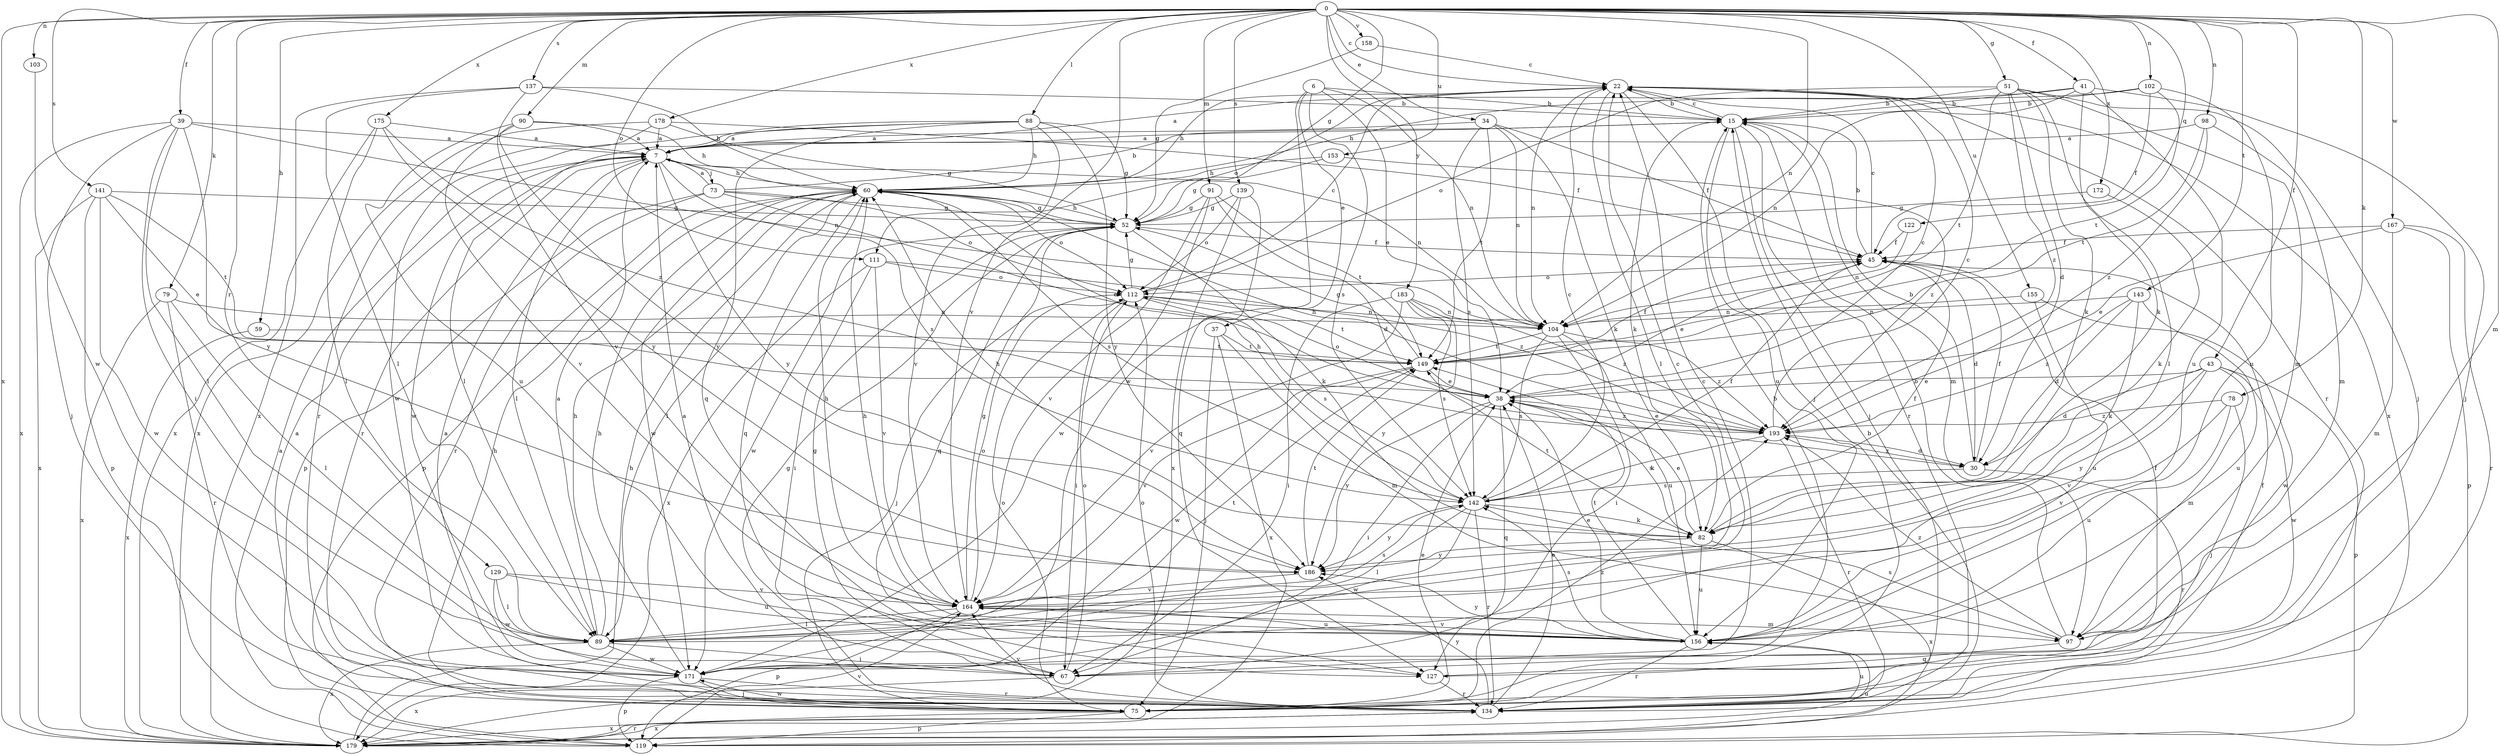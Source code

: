 strict digraph  {
0;
6;
7;
15;
22;
30;
34;
37;
38;
39;
41;
43;
45;
51;
52;
59;
60;
67;
73;
75;
78;
79;
82;
88;
89;
90;
91;
97;
98;
102;
103;
104;
111;
112;
119;
122;
127;
129;
134;
137;
139;
141;
142;
143;
149;
153;
155;
156;
158;
164;
167;
171;
172;
175;
178;
179;
183;
186;
193;
0 -> 22  [label=c];
0 -> 34  [label=e];
0 -> 39  [label=f];
0 -> 41  [label=f];
0 -> 43  [label=f];
0 -> 51  [label=g];
0 -> 52  [label=g];
0 -> 59  [label=h];
0 -> 78  [label=k];
0 -> 79  [label=k];
0 -> 88  [label=l];
0 -> 90  [label=m];
0 -> 91  [label=m];
0 -> 97  [label=m];
0 -> 98  [label=n];
0 -> 102  [label=n];
0 -> 103  [label=n];
0 -> 104  [label=n];
0 -> 111  [label=o];
0 -> 122  [label=q];
0 -> 129  [label=r];
0 -> 137  [label=s];
0 -> 139  [label=s];
0 -> 141  [label=s];
0 -> 143  [label=t];
0 -> 153  [label=u];
0 -> 155  [label=u];
0 -> 158  [label=v];
0 -> 164  [label=v];
0 -> 167  [label=w];
0 -> 172  [label=x];
0 -> 175  [label=x];
0 -> 178  [label=x];
0 -> 179  [label=x];
0 -> 183  [label=y];
6 -> 15  [label=b];
6 -> 37  [label=e];
6 -> 38  [label=e];
6 -> 104  [label=n];
6 -> 142  [label=s];
6 -> 171  [label=w];
7 -> 60  [label=h];
7 -> 73  [label=j];
7 -> 89  [label=l];
7 -> 104  [label=n];
7 -> 134  [label=r];
7 -> 142  [label=s];
7 -> 171  [label=w];
7 -> 186  [label=y];
15 -> 7  [label=a];
15 -> 22  [label=c];
15 -> 75  [label=j];
15 -> 82  [label=k];
15 -> 97  [label=m];
15 -> 134  [label=r];
15 -> 156  [label=u];
22 -> 15  [label=b];
22 -> 60  [label=h];
22 -> 75  [label=j];
22 -> 89  [label=l];
22 -> 104  [label=n];
22 -> 111  [label=o];
22 -> 134  [label=r];
22 -> 179  [label=x];
30 -> 15  [label=b];
30 -> 45  [label=f];
30 -> 134  [label=r];
30 -> 142  [label=s];
30 -> 193  [label=z];
34 -> 7  [label=a];
34 -> 45  [label=f];
34 -> 82  [label=k];
34 -> 104  [label=n];
34 -> 142  [label=s];
34 -> 149  [label=t];
37 -> 75  [label=j];
37 -> 97  [label=m];
37 -> 149  [label=t];
37 -> 179  [label=x];
38 -> 22  [label=c];
38 -> 67  [label=i];
38 -> 82  [label=k];
38 -> 112  [label=o];
38 -> 127  [label=q];
38 -> 186  [label=y];
38 -> 193  [label=z];
39 -> 7  [label=a];
39 -> 67  [label=i];
39 -> 75  [label=j];
39 -> 89  [label=l];
39 -> 104  [label=n];
39 -> 179  [label=x];
39 -> 186  [label=y];
41 -> 15  [label=b];
41 -> 60  [label=h];
41 -> 75  [label=j];
41 -> 82  [label=k];
41 -> 104  [label=n];
41 -> 156  [label=u];
43 -> 30  [label=d];
43 -> 38  [label=e];
43 -> 97  [label=m];
43 -> 119  [label=p];
43 -> 164  [label=v];
43 -> 171  [label=w];
43 -> 186  [label=y];
45 -> 15  [label=b];
45 -> 22  [label=c];
45 -> 30  [label=d];
45 -> 38  [label=e];
45 -> 112  [label=o];
51 -> 15  [label=b];
51 -> 30  [label=d];
51 -> 75  [label=j];
51 -> 82  [label=k];
51 -> 89  [label=l];
51 -> 97  [label=m];
51 -> 112  [label=o];
51 -> 149  [label=t];
51 -> 193  [label=z];
52 -> 45  [label=f];
52 -> 60  [label=h];
52 -> 82  [label=k];
52 -> 127  [label=q];
52 -> 171  [label=w];
59 -> 149  [label=t];
59 -> 179  [label=x];
60 -> 52  [label=g];
60 -> 89  [label=l];
60 -> 112  [label=o];
60 -> 119  [label=p];
60 -> 127  [label=q];
60 -> 142  [label=s];
60 -> 171  [label=w];
67 -> 7  [label=a];
67 -> 15  [label=b];
67 -> 22  [label=c];
67 -> 52  [label=g];
67 -> 112  [label=o];
67 -> 179  [label=x];
73 -> 7  [label=a];
73 -> 15  [label=b];
73 -> 38  [label=e];
73 -> 52  [label=g];
73 -> 112  [label=o];
73 -> 119  [label=p];
73 -> 134  [label=r];
75 -> 7  [label=a];
75 -> 38  [label=e];
75 -> 60  [label=h];
75 -> 112  [label=o];
75 -> 119  [label=p];
75 -> 171  [label=w];
75 -> 179  [label=x];
75 -> 193  [label=z];
78 -> 75  [label=j];
78 -> 156  [label=u];
78 -> 164  [label=v];
78 -> 193  [label=z];
79 -> 89  [label=l];
79 -> 104  [label=n];
79 -> 134  [label=r];
79 -> 179  [label=x];
82 -> 38  [label=e];
82 -> 45  [label=f];
82 -> 60  [label=h];
82 -> 149  [label=t];
82 -> 156  [label=u];
82 -> 179  [label=x];
82 -> 186  [label=y];
88 -> 7  [label=a];
88 -> 52  [label=g];
88 -> 60  [label=h];
88 -> 89  [label=l];
88 -> 127  [label=q];
88 -> 164  [label=v];
88 -> 171  [label=w];
88 -> 186  [label=y];
89 -> 7  [label=a];
89 -> 22  [label=c];
89 -> 60  [label=h];
89 -> 67  [label=i];
89 -> 149  [label=t];
89 -> 171  [label=w];
89 -> 179  [label=x];
90 -> 7  [label=a];
90 -> 60  [label=h];
90 -> 156  [label=u];
90 -> 164  [label=v];
90 -> 186  [label=y];
91 -> 30  [label=d];
91 -> 52  [label=g];
91 -> 149  [label=t];
91 -> 164  [label=v];
91 -> 171  [label=w];
97 -> 15  [label=b];
97 -> 127  [label=q];
97 -> 142  [label=s];
97 -> 193  [label=z];
98 -> 7  [label=a];
98 -> 97  [label=m];
98 -> 149  [label=t];
98 -> 193  [label=z];
102 -> 7  [label=a];
102 -> 15  [label=b];
102 -> 45  [label=f];
102 -> 149  [label=t];
102 -> 156  [label=u];
103 -> 171  [label=w];
104 -> 67  [label=i];
104 -> 142  [label=s];
104 -> 149  [label=t];
104 -> 156  [label=u];
104 -> 193  [label=z];
111 -> 67  [label=i];
111 -> 112  [label=o];
111 -> 164  [label=v];
111 -> 179  [label=x];
111 -> 193  [label=z];
112 -> 22  [label=c];
112 -> 52  [label=g];
112 -> 67  [label=i];
112 -> 75  [label=j];
112 -> 104  [label=n];
112 -> 142  [label=s];
112 -> 149  [label=t];
119 -> 7  [label=a];
119 -> 15  [label=b];
119 -> 164  [label=v];
122 -> 45  [label=f];
122 -> 104  [label=n];
127 -> 45  [label=f];
127 -> 134  [label=r];
129 -> 89  [label=l];
129 -> 156  [label=u];
129 -> 164  [label=v];
129 -> 171  [label=w];
134 -> 7  [label=a];
134 -> 38  [label=e];
134 -> 45  [label=f];
134 -> 52  [label=g];
134 -> 112  [label=o];
134 -> 156  [label=u];
134 -> 164  [label=v];
134 -> 179  [label=x];
134 -> 186  [label=y];
137 -> 15  [label=b];
137 -> 60  [label=h];
137 -> 89  [label=l];
137 -> 164  [label=v];
137 -> 179  [label=x];
139 -> 52  [label=g];
139 -> 112  [label=o];
139 -> 127  [label=q];
139 -> 179  [label=x];
141 -> 38  [label=e];
141 -> 52  [label=g];
141 -> 119  [label=p];
141 -> 149  [label=t];
141 -> 171  [label=w];
141 -> 179  [label=x];
142 -> 22  [label=c];
142 -> 45  [label=f];
142 -> 60  [label=h];
142 -> 82  [label=k];
142 -> 89  [label=l];
142 -> 134  [label=r];
142 -> 171  [label=w];
142 -> 186  [label=y];
143 -> 30  [label=d];
143 -> 82  [label=k];
143 -> 104  [label=n];
143 -> 156  [label=u];
143 -> 193  [label=z];
149 -> 38  [label=e];
149 -> 45  [label=f];
149 -> 52  [label=g];
149 -> 164  [label=v];
149 -> 171  [label=w];
153 -> 52  [label=g];
153 -> 60  [label=h];
153 -> 193  [label=z];
155 -> 104  [label=n];
155 -> 156  [label=u];
155 -> 171  [label=w];
156 -> 38  [label=e];
156 -> 60  [label=h];
156 -> 134  [label=r];
156 -> 142  [label=s];
156 -> 149  [label=t];
156 -> 164  [label=v];
156 -> 186  [label=y];
158 -> 22  [label=c];
158 -> 52  [label=g];
164 -> 52  [label=g];
164 -> 60  [label=h];
164 -> 89  [label=l];
164 -> 97  [label=m];
164 -> 112  [label=o];
164 -> 119  [label=p];
164 -> 142  [label=s];
164 -> 156  [label=u];
167 -> 38  [label=e];
167 -> 45  [label=f];
167 -> 97  [label=m];
167 -> 119  [label=p];
167 -> 134  [label=r];
171 -> 60  [label=h];
171 -> 75  [label=j];
171 -> 119  [label=p];
171 -> 134  [label=r];
172 -> 52  [label=g];
172 -> 82  [label=k];
175 -> 7  [label=a];
175 -> 89  [label=l];
175 -> 179  [label=x];
175 -> 186  [label=y];
175 -> 193  [label=z];
178 -> 7  [label=a];
178 -> 45  [label=f];
178 -> 52  [label=g];
178 -> 134  [label=r];
178 -> 179  [label=x];
179 -> 60  [label=h];
179 -> 134  [label=r];
179 -> 156  [label=u];
183 -> 67  [label=i];
183 -> 104  [label=n];
183 -> 142  [label=s];
183 -> 164  [label=v];
183 -> 186  [label=y];
183 -> 193  [label=z];
186 -> 149  [label=t];
186 -> 164  [label=v];
193 -> 22  [label=c];
193 -> 30  [label=d];
193 -> 38  [label=e];
193 -> 60  [label=h];
193 -> 134  [label=r];
193 -> 142  [label=s];
}
